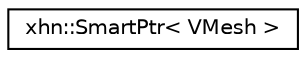 digraph "Graphical Class Hierarchy"
{
  edge [fontname="Helvetica",fontsize="10",labelfontname="Helvetica",labelfontsize="10"];
  node [fontname="Helvetica",fontsize="10",shape=record];
  rankdir="LR";
  Node1 [label="xhn::SmartPtr\< VMesh \>",height=0.2,width=0.4,color="black", fillcolor="white", style="filled",URL="$classxhn_1_1_smart_ptr.html"];
}
